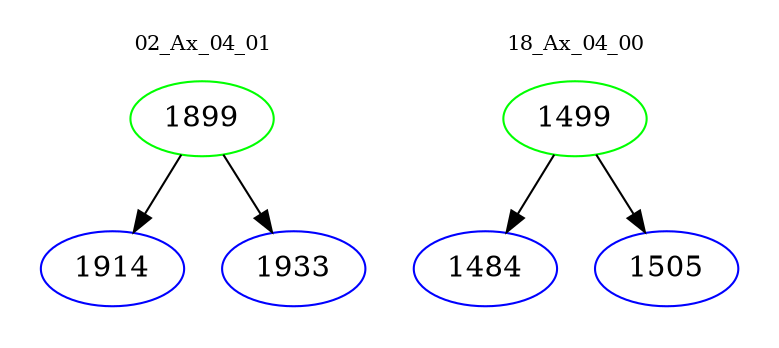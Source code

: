 digraph{
subgraph cluster_0 {
color = white
label = "02_Ax_04_01";
fontsize=10;
T0_1899 [label="1899", color="green"]
T0_1899 -> T0_1914 [color="black"]
T0_1914 [label="1914", color="blue"]
T0_1899 -> T0_1933 [color="black"]
T0_1933 [label="1933", color="blue"]
}
subgraph cluster_1 {
color = white
label = "18_Ax_04_00";
fontsize=10;
T1_1499 [label="1499", color="green"]
T1_1499 -> T1_1484 [color="black"]
T1_1484 [label="1484", color="blue"]
T1_1499 -> T1_1505 [color="black"]
T1_1505 [label="1505", color="blue"]
}
}
